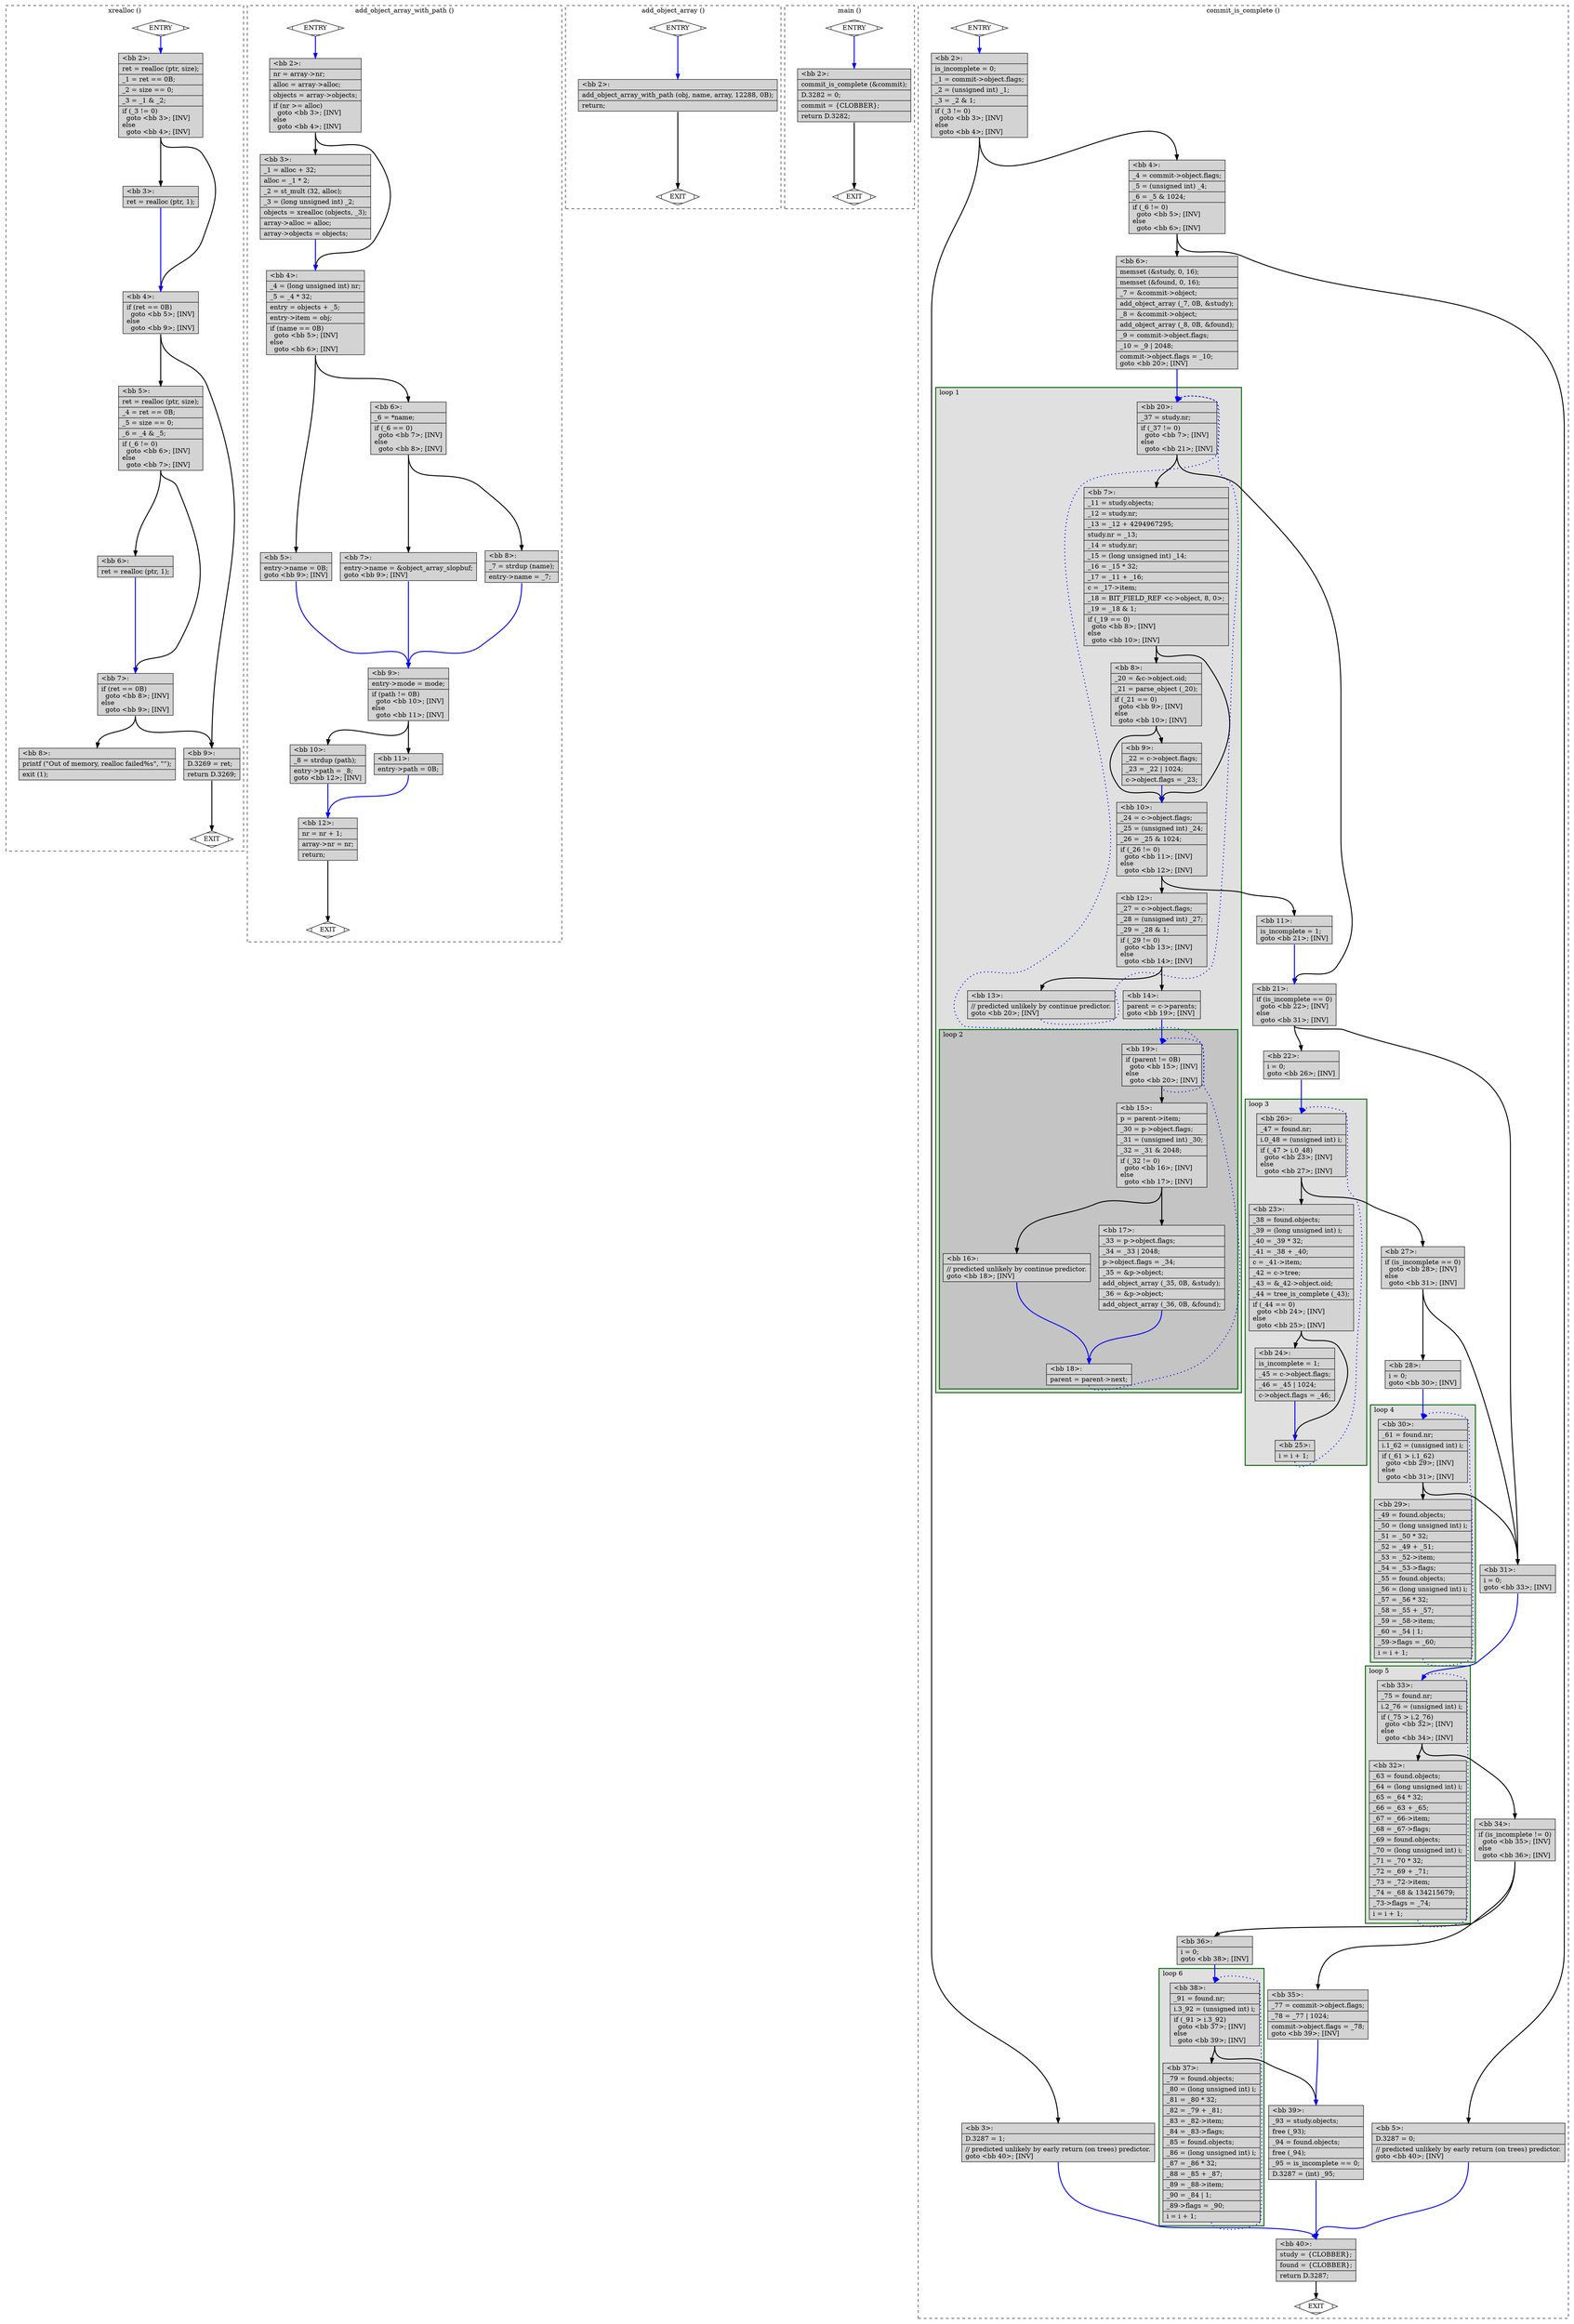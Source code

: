 digraph "test.o-git_leak_7.c.015t.cfg" {
overlap=false;
subgraph "cluster_xrealloc" {
	style="dashed";
	color="black";
	label="xrealloc ()";
	fn_26_basic_block_0 [shape=Mdiamond,style=filled,fillcolor=white,label="ENTRY"];

	fn_26_basic_block_1 [shape=Mdiamond,style=filled,fillcolor=white,label="EXIT"];

	fn_26_basic_block_2 [shape=record,style=filled,fillcolor=lightgrey,label="{\<bb\ 2\>:\l\
|ret\ =\ realloc\ (ptr,\ size);\l\
|_1\ =\ ret\ ==\ 0B;\l\
|_2\ =\ size\ ==\ 0;\l\
|_3\ =\ _1\ &\ _2;\l\
|if\ (_3\ !=\ 0)\l\
\ \ goto\ \<bb\ 3\>;\ [INV]\l\
else\l\
\ \ goto\ \<bb\ 4\>;\ [INV]\l\
}"];

	fn_26_basic_block_3 [shape=record,style=filled,fillcolor=lightgrey,label="{\<bb\ 3\>:\l\
|ret\ =\ realloc\ (ptr,\ 1);\l\
}"];

	fn_26_basic_block_4 [shape=record,style=filled,fillcolor=lightgrey,label="{\<bb\ 4\>:\l\
|if\ (ret\ ==\ 0B)\l\
\ \ goto\ \<bb\ 5\>;\ [INV]\l\
else\l\
\ \ goto\ \<bb\ 9\>;\ [INV]\l\
}"];

	fn_26_basic_block_5 [shape=record,style=filled,fillcolor=lightgrey,label="{\<bb\ 5\>:\l\
|ret\ =\ realloc\ (ptr,\ size);\l\
|_4\ =\ ret\ ==\ 0B;\l\
|_5\ =\ size\ ==\ 0;\l\
|_6\ =\ _4\ &\ _5;\l\
|if\ (_6\ !=\ 0)\l\
\ \ goto\ \<bb\ 6\>;\ [INV]\l\
else\l\
\ \ goto\ \<bb\ 7\>;\ [INV]\l\
}"];

	fn_26_basic_block_6 [shape=record,style=filled,fillcolor=lightgrey,label="{\<bb\ 6\>:\l\
|ret\ =\ realloc\ (ptr,\ 1);\l\
}"];

	fn_26_basic_block_7 [shape=record,style=filled,fillcolor=lightgrey,label="{\<bb\ 7\>:\l\
|if\ (ret\ ==\ 0B)\l\
\ \ goto\ \<bb\ 8\>;\ [INV]\l\
else\l\
\ \ goto\ \<bb\ 9\>;\ [INV]\l\
}"];

	fn_26_basic_block_8 [shape=record,style=filled,fillcolor=lightgrey,label="{\<bb\ 8\>:\l\
|printf\ (\"Out\ of\ memory,\ realloc\ failed%s\",\ \"\");\l\
|exit\ (1);\l\
}"];

	fn_26_basic_block_9 [shape=record,style=filled,fillcolor=lightgrey,label="{\<bb\ 9\>:\l\
|D.3269\ =\ ret;\l\
|return\ D.3269;\l\
}"];

	fn_26_basic_block_0:s -> fn_26_basic_block_2:n [style="solid,bold",color=blue,weight=100,constraint=true];
	fn_26_basic_block_2:s -> fn_26_basic_block_3:n [style="solid,bold",color=black,weight=10,constraint=true];
	fn_26_basic_block_2:s -> fn_26_basic_block_4:n [style="solid,bold",color=black,weight=10,constraint=true];
	fn_26_basic_block_3:s -> fn_26_basic_block_4:n [style="solid,bold",color=blue,weight=100,constraint=true];
	fn_26_basic_block_4:s -> fn_26_basic_block_5:n [style="solid,bold",color=black,weight=10,constraint=true];
	fn_26_basic_block_4:s -> fn_26_basic_block_9:n [style="solid,bold",color=black,weight=10,constraint=true];
	fn_26_basic_block_5:s -> fn_26_basic_block_6:n [style="solid,bold",color=black,weight=10,constraint=true];
	fn_26_basic_block_5:s -> fn_26_basic_block_7:n [style="solid,bold",color=black,weight=10,constraint=true];
	fn_26_basic_block_6:s -> fn_26_basic_block_7:n [style="solid,bold",color=blue,weight=100,constraint=true];
	fn_26_basic_block_7:s -> fn_26_basic_block_8:n [style="solid,bold",color=black,weight=10,constraint=true];
	fn_26_basic_block_7:s -> fn_26_basic_block_9:n [style="solid,bold",color=black,weight=10,constraint=true];
	fn_26_basic_block_9:s -> fn_26_basic_block_1:n [style="solid,bold",color=black,weight=10,constraint=true];
	fn_26_basic_block_0:s -> fn_26_basic_block_1:n [style="invis",constraint=true];
}
subgraph "cluster_add_object_array_with_path" {
	style="dashed";
	color="black";
	label="add_object_array_with_path ()";
	fn_27_basic_block_0 [shape=Mdiamond,style=filled,fillcolor=white,label="ENTRY"];

	fn_27_basic_block_1 [shape=Mdiamond,style=filled,fillcolor=white,label="EXIT"];

	fn_27_basic_block_2 [shape=record,style=filled,fillcolor=lightgrey,label="{\<bb\ 2\>:\l\
|nr\ =\ array-\>nr;\l\
|alloc\ =\ array-\>alloc;\l\
|objects\ =\ array-\>objects;\l\
|if\ (nr\ \>=\ alloc)\l\
\ \ goto\ \<bb\ 3\>;\ [INV]\l\
else\l\
\ \ goto\ \<bb\ 4\>;\ [INV]\l\
}"];

	fn_27_basic_block_3 [shape=record,style=filled,fillcolor=lightgrey,label="{\<bb\ 3\>:\l\
|_1\ =\ alloc\ +\ 32;\l\
|alloc\ =\ _1\ *\ 2;\l\
|_2\ =\ st_mult\ (32,\ alloc);\l\
|_3\ =\ (long\ unsigned\ int)\ _2;\l\
|objects\ =\ xrealloc\ (objects,\ _3);\l\
|array-\>alloc\ =\ alloc;\l\
|array-\>objects\ =\ objects;\l\
}"];

	fn_27_basic_block_4 [shape=record,style=filled,fillcolor=lightgrey,label="{\<bb\ 4\>:\l\
|_4\ =\ (long\ unsigned\ int)\ nr;\l\
|_5\ =\ _4\ *\ 32;\l\
|entry\ =\ objects\ +\ _5;\l\
|entry-\>item\ =\ obj;\l\
|if\ (name\ ==\ 0B)\l\
\ \ goto\ \<bb\ 5\>;\ [INV]\l\
else\l\
\ \ goto\ \<bb\ 6\>;\ [INV]\l\
}"];

	fn_27_basic_block_5 [shape=record,style=filled,fillcolor=lightgrey,label="{\<bb\ 5\>:\l\
|entry-\>name\ =\ 0B;\l\
goto\ \<bb\ 9\>;\ [INV]\l\
}"];

	fn_27_basic_block_6 [shape=record,style=filled,fillcolor=lightgrey,label="{\<bb\ 6\>:\l\
|_6\ =\ *name;\l\
|if\ (_6\ ==\ 0)\l\
\ \ goto\ \<bb\ 7\>;\ [INV]\l\
else\l\
\ \ goto\ \<bb\ 8\>;\ [INV]\l\
}"];

	fn_27_basic_block_7 [shape=record,style=filled,fillcolor=lightgrey,label="{\<bb\ 7\>:\l\
|entry-\>name\ =\ &object_array_slopbuf;\l\
goto\ \<bb\ 9\>;\ [INV]\l\
}"];

	fn_27_basic_block_8 [shape=record,style=filled,fillcolor=lightgrey,label="{\<bb\ 8\>:\l\
|_7\ =\ strdup\ (name);\l\
|entry-\>name\ =\ _7;\l\
}"];

	fn_27_basic_block_9 [shape=record,style=filled,fillcolor=lightgrey,label="{\<bb\ 9\>:\l\
|entry-\>mode\ =\ mode;\l\
|if\ (path\ !=\ 0B)\l\
\ \ goto\ \<bb\ 10\>;\ [INV]\l\
else\l\
\ \ goto\ \<bb\ 11\>;\ [INV]\l\
}"];

	fn_27_basic_block_10 [shape=record,style=filled,fillcolor=lightgrey,label="{\<bb\ 10\>:\l\
|_8\ =\ strdup\ (path);\l\
|entry-\>path\ =\ _8;\l\
goto\ \<bb\ 12\>;\ [INV]\l\
}"];

	fn_27_basic_block_11 [shape=record,style=filled,fillcolor=lightgrey,label="{\<bb\ 11\>:\l\
|entry-\>path\ =\ 0B;\l\
}"];

	fn_27_basic_block_12 [shape=record,style=filled,fillcolor=lightgrey,label="{\<bb\ 12\>:\l\
|nr\ =\ nr\ +\ 1;\l\
|array-\>nr\ =\ nr;\l\
|return;\l\
}"];

	fn_27_basic_block_0:s -> fn_27_basic_block_2:n [style="solid,bold",color=blue,weight=100,constraint=true];
	fn_27_basic_block_2:s -> fn_27_basic_block_3:n [style="solid,bold",color=black,weight=10,constraint=true];
	fn_27_basic_block_2:s -> fn_27_basic_block_4:n [style="solid,bold",color=black,weight=10,constraint=true];
	fn_27_basic_block_3:s -> fn_27_basic_block_4:n [style="solid,bold",color=blue,weight=100,constraint=true];
	fn_27_basic_block_4:s -> fn_27_basic_block_5:n [style="solid,bold",color=black,weight=10,constraint=true];
	fn_27_basic_block_4:s -> fn_27_basic_block_6:n [style="solid,bold",color=black,weight=10,constraint=true];
	fn_27_basic_block_5:s -> fn_27_basic_block_9:n [style="solid,bold",color=blue,weight=100,constraint=true];
	fn_27_basic_block_6:s -> fn_27_basic_block_7:n [style="solid,bold",color=black,weight=10,constraint=true];
	fn_27_basic_block_6:s -> fn_27_basic_block_8:n [style="solid,bold",color=black,weight=10,constraint=true];
	fn_27_basic_block_7:s -> fn_27_basic_block_9:n [style="solid,bold",color=blue,weight=100,constraint=true];
	fn_27_basic_block_8:s -> fn_27_basic_block_9:n [style="solid,bold",color=blue,weight=100,constraint=true];
	fn_27_basic_block_9:s -> fn_27_basic_block_10:n [style="solid,bold",color=black,weight=10,constraint=true];
	fn_27_basic_block_9:s -> fn_27_basic_block_11:n [style="solid,bold",color=black,weight=10,constraint=true];
	fn_27_basic_block_10:s -> fn_27_basic_block_12:n [style="solid,bold",color=blue,weight=100,constraint=true];
	fn_27_basic_block_11:s -> fn_27_basic_block_12:n [style="solid,bold",color=blue,weight=100,constraint=true];
	fn_27_basic_block_12:s -> fn_27_basic_block_1:n [style="solid,bold",color=black,weight=10,constraint=true];
	fn_27_basic_block_0:s -> fn_27_basic_block_1:n [style="invis",constraint=true];
}
subgraph "cluster_add_object_array" {
	style="dashed";
	color="black";
	label="add_object_array ()";
	fn_28_basic_block_0 [shape=Mdiamond,style=filled,fillcolor=white,label="ENTRY"];

	fn_28_basic_block_1 [shape=Mdiamond,style=filled,fillcolor=white,label="EXIT"];

	fn_28_basic_block_2 [shape=record,style=filled,fillcolor=lightgrey,label="{\<bb\ 2\>:\l\
|add_object_array_with_path\ (obj,\ name,\ array,\ 12288,\ 0B);\l\
|return;\l\
}"];

	fn_28_basic_block_0:s -> fn_28_basic_block_2:n [style="solid,bold",color=blue,weight=100,constraint=true];
	fn_28_basic_block_2:s -> fn_28_basic_block_1:n [style="solid,bold",color=black,weight=10,constraint=true];
	fn_28_basic_block_0:s -> fn_28_basic_block_1:n [style="invis",constraint=true];
}
subgraph "cluster_main" {
	style="dashed";
	color="black";
	label="main ()";
	fn_30_basic_block_0 [shape=Mdiamond,style=filled,fillcolor=white,label="ENTRY"];

	fn_30_basic_block_1 [shape=Mdiamond,style=filled,fillcolor=white,label="EXIT"];

	fn_30_basic_block_2 [shape=record,style=filled,fillcolor=lightgrey,label="{\<bb\ 2\>:\l\
|commit_is_complete\ (&commit);\l\
|D.3282\ =\ 0;\l\
|commit\ =\ \{CLOBBER\};\l\
|return\ D.3282;\l\
}"];

	fn_30_basic_block_0:s -> fn_30_basic_block_2:n [style="solid,bold",color=blue,weight=100,constraint=true];
	fn_30_basic_block_2:s -> fn_30_basic_block_1:n [style="solid,bold",color=black,weight=10,constraint=true];
	fn_30_basic_block_0:s -> fn_30_basic_block_1:n [style="invis",constraint=true];
}
subgraph "cluster_commit_is_complete" {
	style="dashed";
	color="black";
	label="commit_is_complete ()";
	subgraph cluster_29_6 {
	style="filled";
	color="darkgreen";
	fillcolor="grey88";
	label="loop 6";
	labeljust=l;
	penwidth=2;
	fn_29_basic_block_38 [shape=record,style=filled,fillcolor=lightgrey,label="{\<bb\ 38\>:\l\
|_91\ =\ found.nr;\l\
|i.3_92\ =\ (unsigned\ int)\ i;\l\
|if\ (_91\ \>\ i.3_92)\l\
\ \ goto\ \<bb\ 37\>;\ [INV]\l\
else\l\
\ \ goto\ \<bb\ 39\>;\ [INV]\l\
}"];

	fn_29_basic_block_37 [shape=record,style=filled,fillcolor=lightgrey,label="{\<bb\ 37\>:\l\
|_79\ =\ found.objects;\l\
|_80\ =\ (long\ unsigned\ int)\ i;\l\
|_81\ =\ _80\ *\ 32;\l\
|_82\ =\ _79\ +\ _81;\l\
|_83\ =\ _82-\>item;\l\
|_84\ =\ _83-\>flags;\l\
|_85\ =\ found.objects;\l\
|_86\ =\ (long\ unsigned\ int)\ i;\l\
|_87\ =\ _86\ *\ 32;\l\
|_88\ =\ _85\ +\ _87;\l\
|_89\ =\ _88-\>item;\l\
|_90\ =\ _84\ \|\ 1;\l\
|_89-\>flags\ =\ _90;\l\
|i\ =\ i\ +\ 1;\l\
}"];

	}
	subgraph cluster_29_5 {
	style="filled";
	color="darkgreen";
	fillcolor="grey88";
	label="loop 5";
	labeljust=l;
	penwidth=2;
	fn_29_basic_block_33 [shape=record,style=filled,fillcolor=lightgrey,label="{\<bb\ 33\>:\l\
|_75\ =\ found.nr;\l\
|i.2_76\ =\ (unsigned\ int)\ i;\l\
|if\ (_75\ \>\ i.2_76)\l\
\ \ goto\ \<bb\ 32\>;\ [INV]\l\
else\l\
\ \ goto\ \<bb\ 34\>;\ [INV]\l\
}"];

	fn_29_basic_block_32 [shape=record,style=filled,fillcolor=lightgrey,label="{\<bb\ 32\>:\l\
|_63\ =\ found.objects;\l\
|_64\ =\ (long\ unsigned\ int)\ i;\l\
|_65\ =\ _64\ *\ 32;\l\
|_66\ =\ _63\ +\ _65;\l\
|_67\ =\ _66-\>item;\l\
|_68\ =\ _67-\>flags;\l\
|_69\ =\ found.objects;\l\
|_70\ =\ (long\ unsigned\ int)\ i;\l\
|_71\ =\ _70\ *\ 32;\l\
|_72\ =\ _69\ +\ _71;\l\
|_73\ =\ _72-\>item;\l\
|_74\ =\ _68\ &\ 134215679;\l\
|_73-\>flags\ =\ _74;\l\
|i\ =\ i\ +\ 1;\l\
}"];

	}
	subgraph cluster_29_4 {
	style="filled";
	color="darkgreen";
	fillcolor="grey88";
	label="loop 4";
	labeljust=l;
	penwidth=2;
	fn_29_basic_block_30 [shape=record,style=filled,fillcolor=lightgrey,label="{\<bb\ 30\>:\l\
|_61\ =\ found.nr;\l\
|i.1_62\ =\ (unsigned\ int)\ i;\l\
|if\ (_61\ \>\ i.1_62)\l\
\ \ goto\ \<bb\ 29\>;\ [INV]\l\
else\l\
\ \ goto\ \<bb\ 31\>;\ [INV]\l\
}"];

	fn_29_basic_block_29 [shape=record,style=filled,fillcolor=lightgrey,label="{\<bb\ 29\>:\l\
|_49\ =\ found.objects;\l\
|_50\ =\ (long\ unsigned\ int)\ i;\l\
|_51\ =\ _50\ *\ 32;\l\
|_52\ =\ _49\ +\ _51;\l\
|_53\ =\ _52-\>item;\l\
|_54\ =\ _53-\>flags;\l\
|_55\ =\ found.objects;\l\
|_56\ =\ (long\ unsigned\ int)\ i;\l\
|_57\ =\ _56\ *\ 32;\l\
|_58\ =\ _55\ +\ _57;\l\
|_59\ =\ _58-\>item;\l\
|_60\ =\ _54\ \|\ 1;\l\
|_59-\>flags\ =\ _60;\l\
|i\ =\ i\ +\ 1;\l\
}"];

	}
	subgraph cluster_29_3 {
	style="filled";
	color="darkgreen";
	fillcolor="grey88";
	label="loop 3";
	labeljust=l;
	penwidth=2;
	fn_29_basic_block_26 [shape=record,style=filled,fillcolor=lightgrey,label="{\<bb\ 26\>:\l\
|_47\ =\ found.nr;\l\
|i.0_48\ =\ (unsigned\ int)\ i;\l\
|if\ (_47\ \>\ i.0_48)\l\
\ \ goto\ \<bb\ 23\>;\ [INV]\l\
else\l\
\ \ goto\ \<bb\ 27\>;\ [INV]\l\
}"];

	fn_29_basic_block_23 [shape=record,style=filled,fillcolor=lightgrey,label="{\<bb\ 23\>:\l\
|_38\ =\ found.objects;\l\
|_39\ =\ (long\ unsigned\ int)\ i;\l\
|_40\ =\ _39\ *\ 32;\l\
|_41\ =\ _38\ +\ _40;\l\
|c\ =\ _41-\>item;\l\
|_42\ =\ c-\>tree;\l\
|_43\ =\ &_42-\>object.oid;\l\
|_44\ =\ tree_is_complete\ (_43);\l\
|if\ (_44\ ==\ 0)\l\
\ \ goto\ \<bb\ 24\>;\ [INV]\l\
else\l\
\ \ goto\ \<bb\ 25\>;\ [INV]\l\
}"];

	fn_29_basic_block_24 [shape=record,style=filled,fillcolor=lightgrey,label="{\<bb\ 24\>:\l\
|is_incomplete\ =\ 1;\l\
|_45\ =\ c-\>object.flags;\l\
|_46\ =\ _45\ \|\ 1024;\l\
|c-\>object.flags\ =\ _46;\l\
}"];

	fn_29_basic_block_25 [shape=record,style=filled,fillcolor=lightgrey,label="{\<bb\ 25\>:\l\
|i\ =\ i\ +\ 1;\l\
}"];

	}
	subgraph cluster_29_1 {
	style="filled";
	color="darkgreen";
	fillcolor="grey88";
	label="loop 1";
	labeljust=l;
	penwidth=2;
	subgraph cluster_29_2 {
	style="filled";
	color="darkgreen";
	fillcolor="grey77";
	label="loop 2";
	labeljust=l;
	penwidth=2;
	fn_29_basic_block_19 [shape=record,style=filled,fillcolor=lightgrey,label="{\<bb\ 19\>:\l\
|if\ (parent\ !=\ 0B)\l\
\ \ goto\ \<bb\ 15\>;\ [INV]\l\
else\l\
\ \ goto\ \<bb\ 20\>;\ [INV]\l\
}"];

	fn_29_basic_block_15 [shape=record,style=filled,fillcolor=lightgrey,label="{\<bb\ 15\>:\l\
|p\ =\ parent-\>item;\l\
|_30\ =\ p-\>object.flags;\l\
|_31\ =\ (unsigned\ int)\ _30;\l\
|_32\ =\ _31\ &\ 2048;\l\
|if\ (_32\ !=\ 0)\l\
\ \ goto\ \<bb\ 16\>;\ [INV]\l\
else\l\
\ \ goto\ \<bb\ 17\>;\ [INV]\l\
}"];

	fn_29_basic_block_16 [shape=record,style=filled,fillcolor=lightgrey,label="{\<bb\ 16\>:\l\
|//\ predicted\ unlikely\ by\ continue\ predictor.\l\
goto\ \<bb\ 18\>;\ [INV]\l\
}"];

	fn_29_basic_block_17 [shape=record,style=filled,fillcolor=lightgrey,label="{\<bb\ 17\>:\l\
|_33\ =\ p-\>object.flags;\l\
|_34\ =\ _33\ \|\ 2048;\l\
|p-\>object.flags\ =\ _34;\l\
|_35\ =\ &p-\>object;\l\
|add_object_array\ (_35,\ 0B,\ &study);\l\
|_36\ =\ &p-\>object;\l\
|add_object_array\ (_36,\ 0B,\ &found);\l\
}"];

	fn_29_basic_block_18 [shape=record,style=filled,fillcolor=lightgrey,label="{\<bb\ 18\>:\l\
|parent\ =\ parent-\>next;\l\
}"];

	}
	fn_29_basic_block_20 [shape=record,style=filled,fillcolor=lightgrey,label="{\<bb\ 20\>:\l\
|_37\ =\ study.nr;\l\
|if\ (_37\ !=\ 0)\l\
\ \ goto\ \<bb\ 7\>;\ [INV]\l\
else\l\
\ \ goto\ \<bb\ 21\>;\ [INV]\l\
}"];

	fn_29_basic_block_7 [shape=record,style=filled,fillcolor=lightgrey,label="{\<bb\ 7\>:\l\
|_11\ =\ study.objects;\l\
|_12\ =\ study.nr;\l\
|_13\ =\ _12\ +\ 4294967295;\l\
|study.nr\ =\ _13;\l\
|_14\ =\ study.nr;\l\
|_15\ =\ (long\ unsigned\ int)\ _14;\l\
|_16\ =\ _15\ *\ 32;\l\
|_17\ =\ _11\ +\ _16;\l\
|c\ =\ _17-\>item;\l\
|_18\ =\ BIT_FIELD_REF\ \<c-\>object,\ 8,\ 0\>;\l\
|_19\ =\ _18\ &\ 1;\l\
|if\ (_19\ ==\ 0)\l\
\ \ goto\ \<bb\ 8\>;\ [INV]\l\
else\l\
\ \ goto\ \<bb\ 10\>;\ [INV]\l\
}"];

	fn_29_basic_block_8 [shape=record,style=filled,fillcolor=lightgrey,label="{\<bb\ 8\>:\l\
|_20\ =\ &c-\>object.oid;\l\
|_21\ =\ parse_object\ (_20);\l\
|if\ (_21\ ==\ 0)\l\
\ \ goto\ \<bb\ 9\>;\ [INV]\l\
else\l\
\ \ goto\ \<bb\ 10\>;\ [INV]\l\
}"];

	fn_29_basic_block_10 [shape=record,style=filled,fillcolor=lightgrey,label="{\<bb\ 10\>:\l\
|_24\ =\ c-\>object.flags;\l\
|_25\ =\ (unsigned\ int)\ _24;\l\
|_26\ =\ _25\ &\ 1024;\l\
|if\ (_26\ !=\ 0)\l\
\ \ goto\ \<bb\ 11\>;\ [INV]\l\
else\l\
\ \ goto\ \<bb\ 12\>;\ [INV]\l\
}"];

	fn_29_basic_block_9 [shape=record,style=filled,fillcolor=lightgrey,label="{\<bb\ 9\>:\l\
|_22\ =\ c-\>object.flags;\l\
|_23\ =\ _22\ \|\ 1024;\l\
|c-\>object.flags\ =\ _23;\l\
}"];

	fn_29_basic_block_12 [shape=record,style=filled,fillcolor=lightgrey,label="{\<bb\ 12\>:\l\
|_27\ =\ c-\>object.flags;\l\
|_28\ =\ (unsigned\ int)\ _27;\l\
|_29\ =\ _28\ &\ 1;\l\
|if\ (_29\ !=\ 0)\l\
\ \ goto\ \<bb\ 13\>;\ [INV]\l\
else\l\
\ \ goto\ \<bb\ 14\>;\ [INV]\l\
}"];

	fn_29_basic_block_13 [shape=record,style=filled,fillcolor=lightgrey,label="{\<bb\ 13\>:\l\
|//\ predicted\ unlikely\ by\ continue\ predictor.\l\
goto\ \<bb\ 20\>;\ [INV]\l\
}"];

	fn_29_basic_block_14 [shape=record,style=filled,fillcolor=lightgrey,label="{\<bb\ 14\>:\l\
|parent\ =\ c-\>parents;\l\
goto\ \<bb\ 19\>;\ [INV]\l\
}"];

	}
	fn_29_basic_block_0 [shape=Mdiamond,style=filled,fillcolor=white,label="ENTRY"];

	fn_29_basic_block_1 [shape=Mdiamond,style=filled,fillcolor=white,label="EXIT"];

	fn_29_basic_block_2 [shape=record,style=filled,fillcolor=lightgrey,label="{\<bb\ 2\>:\l\
|is_incomplete\ =\ 0;\l\
|_1\ =\ commit-\>object.flags;\l\
|_2\ =\ (unsigned\ int)\ _1;\l\
|_3\ =\ _2\ &\ 1;\l\
|if\ (_3\ !=\ 0)\l\
\ \ goto\ \<bb\ 3\>;\ [INV]\l\
else\l\
\ \ goto\ \<bb\ 4\>;\ [INV]\l\
}"];

	fn_29_basic_block_3 [shape=record,style=filled,fillcolor=lightgrey,label="{\<bb\ 3\>:\l\
|D.3287\ =\ 1;\l\
|//\ predicted\ unlikely\ by\ early\ return\ (on\ trees)\ predictor.\l\
goto\ \<bb\ 40\>;\ [INV]\l\
}"];

	fn_29_basic_block_4 [shape=record,style=filled,fillcolor=lightgrey,label="{\<bb\ 4\>:\l\
|_4\ =\ commit-\>object.flags;\l\
|_5\ =\ (unsigned\ int)\ _4;\l\
|_6\ =\ _5\ &\ 1024;\l\
|if\ (_6\ !=\ 0)\l\
\ \ goto\ \<bb\ 5\>;\ [INV]\l\
else\l\
\ \ goto\ \<bb\ 6\>;\ [INV]\l\
}"];

	fn_29_basic_block_5 [shape=record,style=filled,fillcolor=lightgrey,label="{\<bb\ 5\>:\l\
|D.3287\ =\ 0;\l\
|//\ predicted\ unlikely\ by\ early\ return\ (on\ trees)\ predictor.\l\
goto\ \<bb\ 40\>;\ [INV]\l\
}"];

	fn_29_basic_block_6 [shape=record,style=filled,fillcolor=lightgrey,label="{\<bb\ 6\>:\l\
|memset\ (&study,\ 0,\ 16);\l\
|memset\ (&found,\ 0,\ 16);\l\
|_7\ =\ &commit-\>object;\l\
|add_object_array\ (_7,\ 0B,\ &study);\l\
|_8\ =\ &commit-\>object;\l\
|add_object_array\ (_8,\ 0B,\ &found);\l\
|_9\ =\ commit-\>object.flags;\l\
|_10\ =\ _9\ \|\ 2048;\l\
|commit-\>object.flags\ =\ _10;\l\
goto\ \<bb\ 20\>;\ [INV]\l\
}"];

	fn_29_basic_block_11 [shape=record,style=filled,fillcolor=lightgrey,label="{\<bb\ 11\>:\l\
|is_incomplete\ =\ 1;\l\
goto\ \<bb\ 21\>;\ [INV]\l\
}"];

	fn_29_basic_block_21 [shape=record,style=filled,fillcolor=lightgrey,label="{\<bb\ 21\>:\l\
|if\ (is_incomplete\ ==\ 0)\l\
\ \ goto\ \<bb\ 22\>;\ [INV]\l\
else\l\
\ \ goto\ \<bb\ 31\>;\ [INV]\l\
}"];

	fn_29_basic_block_22 [shape=record,style=filled,fillcolor=lightgrey,label="{\<bb\ 22\>:\l\
|i\ =\ 0;\l\
goto\ \<bb\ 26\>;\ [INV]\l\
}"];

	fn_29_basic_block_27 [shape=record,style=filled,fillcolor=lightgrey,label="{\<bb\ 27\>:\l\
|if\ (is_incomplete\ ==\ 0)\l\
\ \ goto\ \<bb\ 28\>;\ [INV]\l\
else\l\
\ \ goto\ \<bb\ 31\>;\ [INV]\l\
}"];

	fn_29_basic_block_28 [shape=record,style=filled,fillcolor=lightgrey,label="{\<bb\ 28\>:\l\
|i\ =\ 0;\l\
goto\ \<bb\ 30\>;\ [INV]\l\
}"];

	fn_29_basic_block_31 [shape=record,style=filled,fillcolor=lightgrey,label="{\<bb\ 31\>:\l\
|i\ =\ 0;\l\
goto\ \<bb\ 33\>;\ [INV]\l\
}"];

	fn_29_basic_block_34 [shape=record,style=filled,fillcolor=lightgrey,label="{\<bb\ 34\>:\l\
|if\ (is_incomplete\ !=\ 0)\l\
\ \ goto\ \<bb\ 35\>;\ [INV]\l\
else\l\
\ \ goto\ \<bb\ 36\>;\ [INV]\l\
}"];

	fn_29_basic_block_35 [shape=record,style=filled,fillcolor=lightgrey,label="{\<bb\ 35\>:\l\
|_77\ =\ commit-\>object.flags;\l\
|_78\ =\ _77\ \|\ 1024;\l\
|commit-\>object.flags\ =\ _78;\l\
goto\ \<bb\ 39\>;\ [INV]\l\
}"];

	fn_29_basic_block_36 [shape=record,style=filled,fillcolor=lightgrey,label="{\<bb\ 36\>:\l\
|i\ =\ 0;\l\
goto\ \<bb\ 38\>;\ [INV]\l\
}"];

	fn_29_basic_block_39 [shape=record,style=filled,fillcolor=lightgrey,label="{\<bb\ 39\>:\l\
|_93\ =\ study.objects;\l\
|free\ (_93);\l\
|_94\ =\ found.objects;\l\
|free\ (_94);\l\
|_95\ =\ is_incomplete\ ==\ 0;\l\
|D.3287\ =\ (int)\ _95;\l\
}"];

	fn_29_basic_block_40 [shape=record,style=filled,fillcolor=lightgrey,label="{\<bb\ 40\>:\l\
|study\ =\ \{CLOBBER\};\l\
|found\ =\ \{CLOBBER\};\l\
|return\ D.3287;\l\
}"];

	fn_29_basic_block_0:s -> fn_29_basic_block_2:n [style="solid,bold",color=blue,weight=100,constraint=true];
	fn_29_basic_block_2:s -> fn_29_basic_block_3:n [style="solid,bold",color=black,weight=10,constraint=true];
	fn_29_basic_block_2:s -> fn_29_basic_block_4:n [style="solid,bold",color=black,weight=10,constraint=true];
	fn_29_basic_block_3:s -> fn_29_basic_block_40:n [style="solid,bold",color=blue,weight=100,constraint=true];
	fn_29_basic_block_4:s -> fn_29_basic_block_5:n [style="solid,bold",color=black,weight=10,constraint=true];
	fn_29_basic_block_4:s -> fn_29_basic_block_6:n [style="solid,bold",color=black,weight=10,constraint=true];
	fn_29_basic_block_5:s -> fn_29_basic_block_40:n [style="solid,bold",color=blue,weight=100,constraint=true];
	fn_29_basic_block_6:s -> fn_29_basic_block_20:n [style="solid,bold",color=blue,weight=100,constraint=true];
	fn_29_basic_block_7:s -> fn_29_basic_block_8:n [style="solid,bold",color=black,weight=10,constraint=true];
	fn_29_basic_block_7:s -> fn_29_basic_block_10:n [style="solid,bold",color=black,weight=10,constraint=true];
	fn_29_basic_block_8:s -> fn_29_basic_block_9:n [style="solid,bold",color=black,weight=10,constraint=true];
	fn_29_basic_block_8:s -> fn_29_basic_block_10:n [style="solid,bold",color=black,weight=10,constraint=true];
	fn_29_basic_block_9:s -> fn_29_basic_block_10:n [style="solid,bold",color=blue,weight=100,constraint=true];
	fn_29_basic_block_10:s -> fn_29_basic_block_11:n [style="solid,bold",color=black,weight=10,constraint=true];
	fn_29_basic_block_10:s -> fn_29_basic_block_12:n [style="solid,bold",color=black,weight=10,constraint=true];
	fn_29_basic_block_11:s -> fn_29_basic_block_21:n [style="solid,bold",color=blue,weight=100,constraint=true];
	fn_29_basic_block_12:s -> fn_29_basic_block_13:n [style="solid,bold",color=black,weight=10,constraint=true];
	fn_29_basic_block_12:s -> fn_29_basic_block_14:n [style="solid,bold",color=black,weight=10,constraint=true];
	fn_29_basic_block_13:s -> fn_29_basic_block_20:n [style="dotted,bold",color=blue,weight=10,constraint=false];
	fn_29_basic_block_14:s -> fn_29_basic_block_19:n [style="solid,bold",color=blue,weight=100,constraint=true];
	fn_29_basic_block_15:s -> fn_29_basic_block_16:n [style="solid,bold",color=black,weight=10,constraint=true];
	fn_29_basic_block_15:s -> fn_29_basic_block_17:n [style="solid,bold",color=black,weight=10,constraint=true];
	fn_29_basic_block_16:s -> fn_29_basic_block_18:n [style="solid,bold",color=blue,weight=100,constraint=true];
	fn_29_basic_block_17:s -> fn_29_basic_block_18:n [style="solid,bold",color=blue,weight=100,constraint=true];
	fn_29_basic_block_18:s -> fn_29_basic_block_19:n [style="dotted,bold",color=blue,weight=10,constraint=false];
	fn_29_basic_block_19:s -> fn_29_basic_block_15:n [style="solid,bold",color=black,weight=10,constraint=true];
	fn_29_basic_block_19:s -> fn_29_basic_block_20:n [style="dotted,bold",color=blue,weight=10,constraint=false];
	fn_29_basic_block_20:s -> fn_29_basic_block_7:n [style="solid,bold",color=black,weight=10,constraint=true];
	fn_29_basic_block_20:s -> fn_29_basic_block_21:n [style="solid,bold",color=black,weight=10,constraint=true];
	fn_29_basic_block_21:s -> fn_29_basic_block_22:n [style="solid,bold",color=black,weight=10,constraint=true];
	fn_29_basic_block_21:s -> fn_29_basic_block_31:n [style="solid,bold",color=black,weight=10,constraint=true];
	fn_29_basic_block_22:s -> fn_29_basic_block_26:n [style="solid,bold",color=blue,weight=100,constraint=true];
	fn_29_basic_block_23:s -> fn_29_basic_block_24:n [style="solid,bold",color=black,weight=10,constraint=true];
	fn_29_basic_block_23:s -> fn_29_basic_block_25:n [style="solid,bold",color=black,weight=10,constraint=true];
	fn_29_basic_block_24:s -> fn_29_basic_block_25:n [style="solid,bold",color=blue,weight=100,constraint=true];
	fn_29_basic_block_25:s -> fn_29_basic_block_26:n [style="dotted,bold",color=blue,weight=10,constraint=false];
	fn_29_basic_block_26:s -> fn_29_basic_block_23:n [style="solid,bold",color=black,weight=10,constraint=true];
	fn_29_basic_block_26:s -> fn_29_basic_block_27:n [style="solid,bold",color=black,weight=10,constraint=true];
	fn_29_basic_block_27:s -> fn_29_basic_block_28:n [style="solid,bold",color=black,weight=10,constraint=true];
	fn_29_basic_block_27:s -> fn_29_basic_block_31:n [style="solid,bold",color=black,weight=10,constraint=true];
	fn_29_basic_block_28:s -> fn_29_basic_block_30:n [style="solid,bold",color=blue,weight=100,constraint=true];
	fn_29_basic_block_29:s -> fn_29_basic_block_30:n [style="dotted,bold",color=blue,weight=10,constraint=false];
	fn_29_basic_block_30:s -> fn_29_basic_block_29:n [style="solid,bold",color=black,weight=10,constraint=true];
	fn_29_basic_block_30:s -> fn_29_basic_block_31:n [style="solid,bold",color=black,weight=10,constraint=true];
	fn_29_basic_block_31:s -> fn_29_basic_block_33:n [style="solid,bold",color=blue,weight=100,constraint=true];
	fn_29_basic_block_32:s -> fn_29_basic_block_33:n [style="dotted,bold",color=blue,weight=10,constraint=false];
	fn_29_basic_block_33:s -> fn_29_basic_block_32:n [style="solid,bold",color=black,weight=10,constraint=true];
	fn_29_basic_block_33:s -> fn_29_basic_block_34:n [style="solid,bold",color=black,weight=10,constraint=true];
	fn_29_basic_block_34:s -> fn_29_basic_block_35:n [style="solid,bold",color=black,weight=10,constraint=true];
	fn_29_basic_block_34:s -> fn_29_basic_block_36:n [style="solid,bold",color=black,weight=10,constraint=true];
	fn_29_basic_block_35:s -> fn_29_basic_block_39:n [style="solid,bold",color=blue,weight=100,constraint=true];
	fn_29_basic_block_36:s -> fn_29_basic_block_38:n [style="solid,bold",color=blue,weight=100,constraint=true];
	fn_29_basic_block_37:s -> fn_29_basic_block_38:n [style="dotted,bold",color=blue,weight=10,constraint=false];
	fn_29_basic_block_38:s -> fn_29_basic_block_37:n [style="solid,bold",color=black,weight=10,constraint=true];
	fn_29_basic_block_38:s -> fn_29_basic_block_39:n [style="solid,bold",color=black,weight=10,constraint=true];
	fn_29_basic_block_39:s -> fn_29_basic_block_40:n [style="solid,bold",color=blue,weight=100,constraint=true];
	fn_29_basic_block_40:s -> fn_29_basic_block_1:n [style="solid,bold",color=black,weight=10,constraint=true];
	fn_29_basic_block_0:s -> fn_29_basic_block_1:n [style="invis",constraint=true];
}
}
